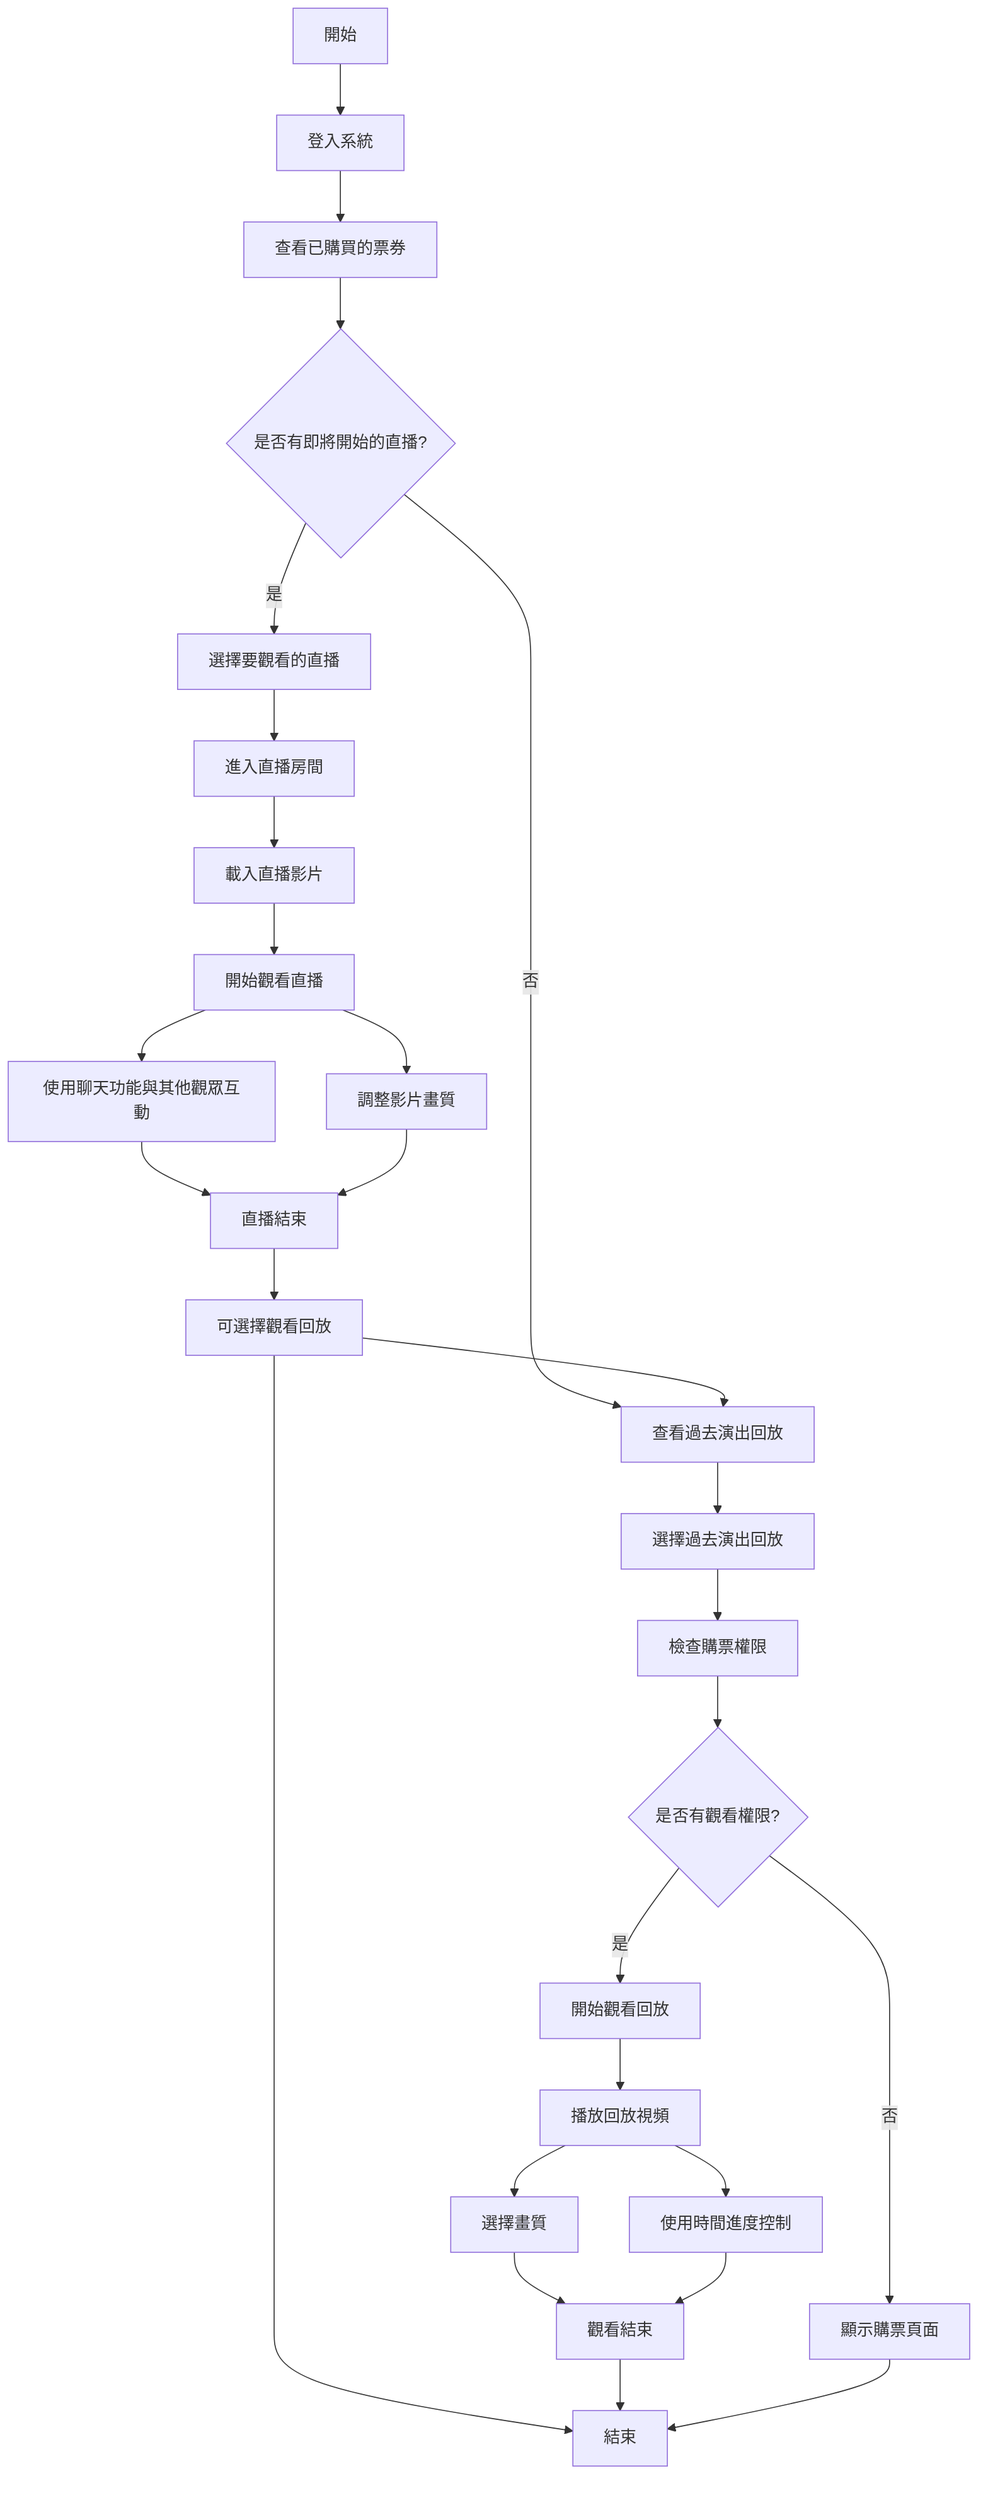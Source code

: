 flowchart TD
    A[開始] --> B[登入系統]
    B --> C[查看已購買的票券]
    C --> D{是否有即將開始的直播?}
    D -->|是| E[選擇要觀看的直播]
    D -->|否| F[查看過去演出回放]
    
    E --> G[進入直播房間]
    G --> H[載入直播影片]
    H --> I[開始觀看直播]
    I --> J[使用聊天功能與其他觀眾互動]
    I --> K[調整影片畫質]
    J --> L[直播結束]
    K --> L
    
    F --> M[選擇過去演出回放]
    M --> N[檢查購票權限]
    N --> O{是否有觀看權限?}
    O -->|是| P[開始觀看回放]
    O -->|否| Q[顯示購票頁面]
    
    P --> P1[播放回放視頻]
    P1 --> P2[選擇畫質]
    P1 --> P3[使用時間進度控制]
    
    P2 --> R[觀看結束]
    P3 --> R
    
    L --> S[可選擇觀看回放]
    S --> F
    S --> T[結束]
    
    R --> T
    Q --> T